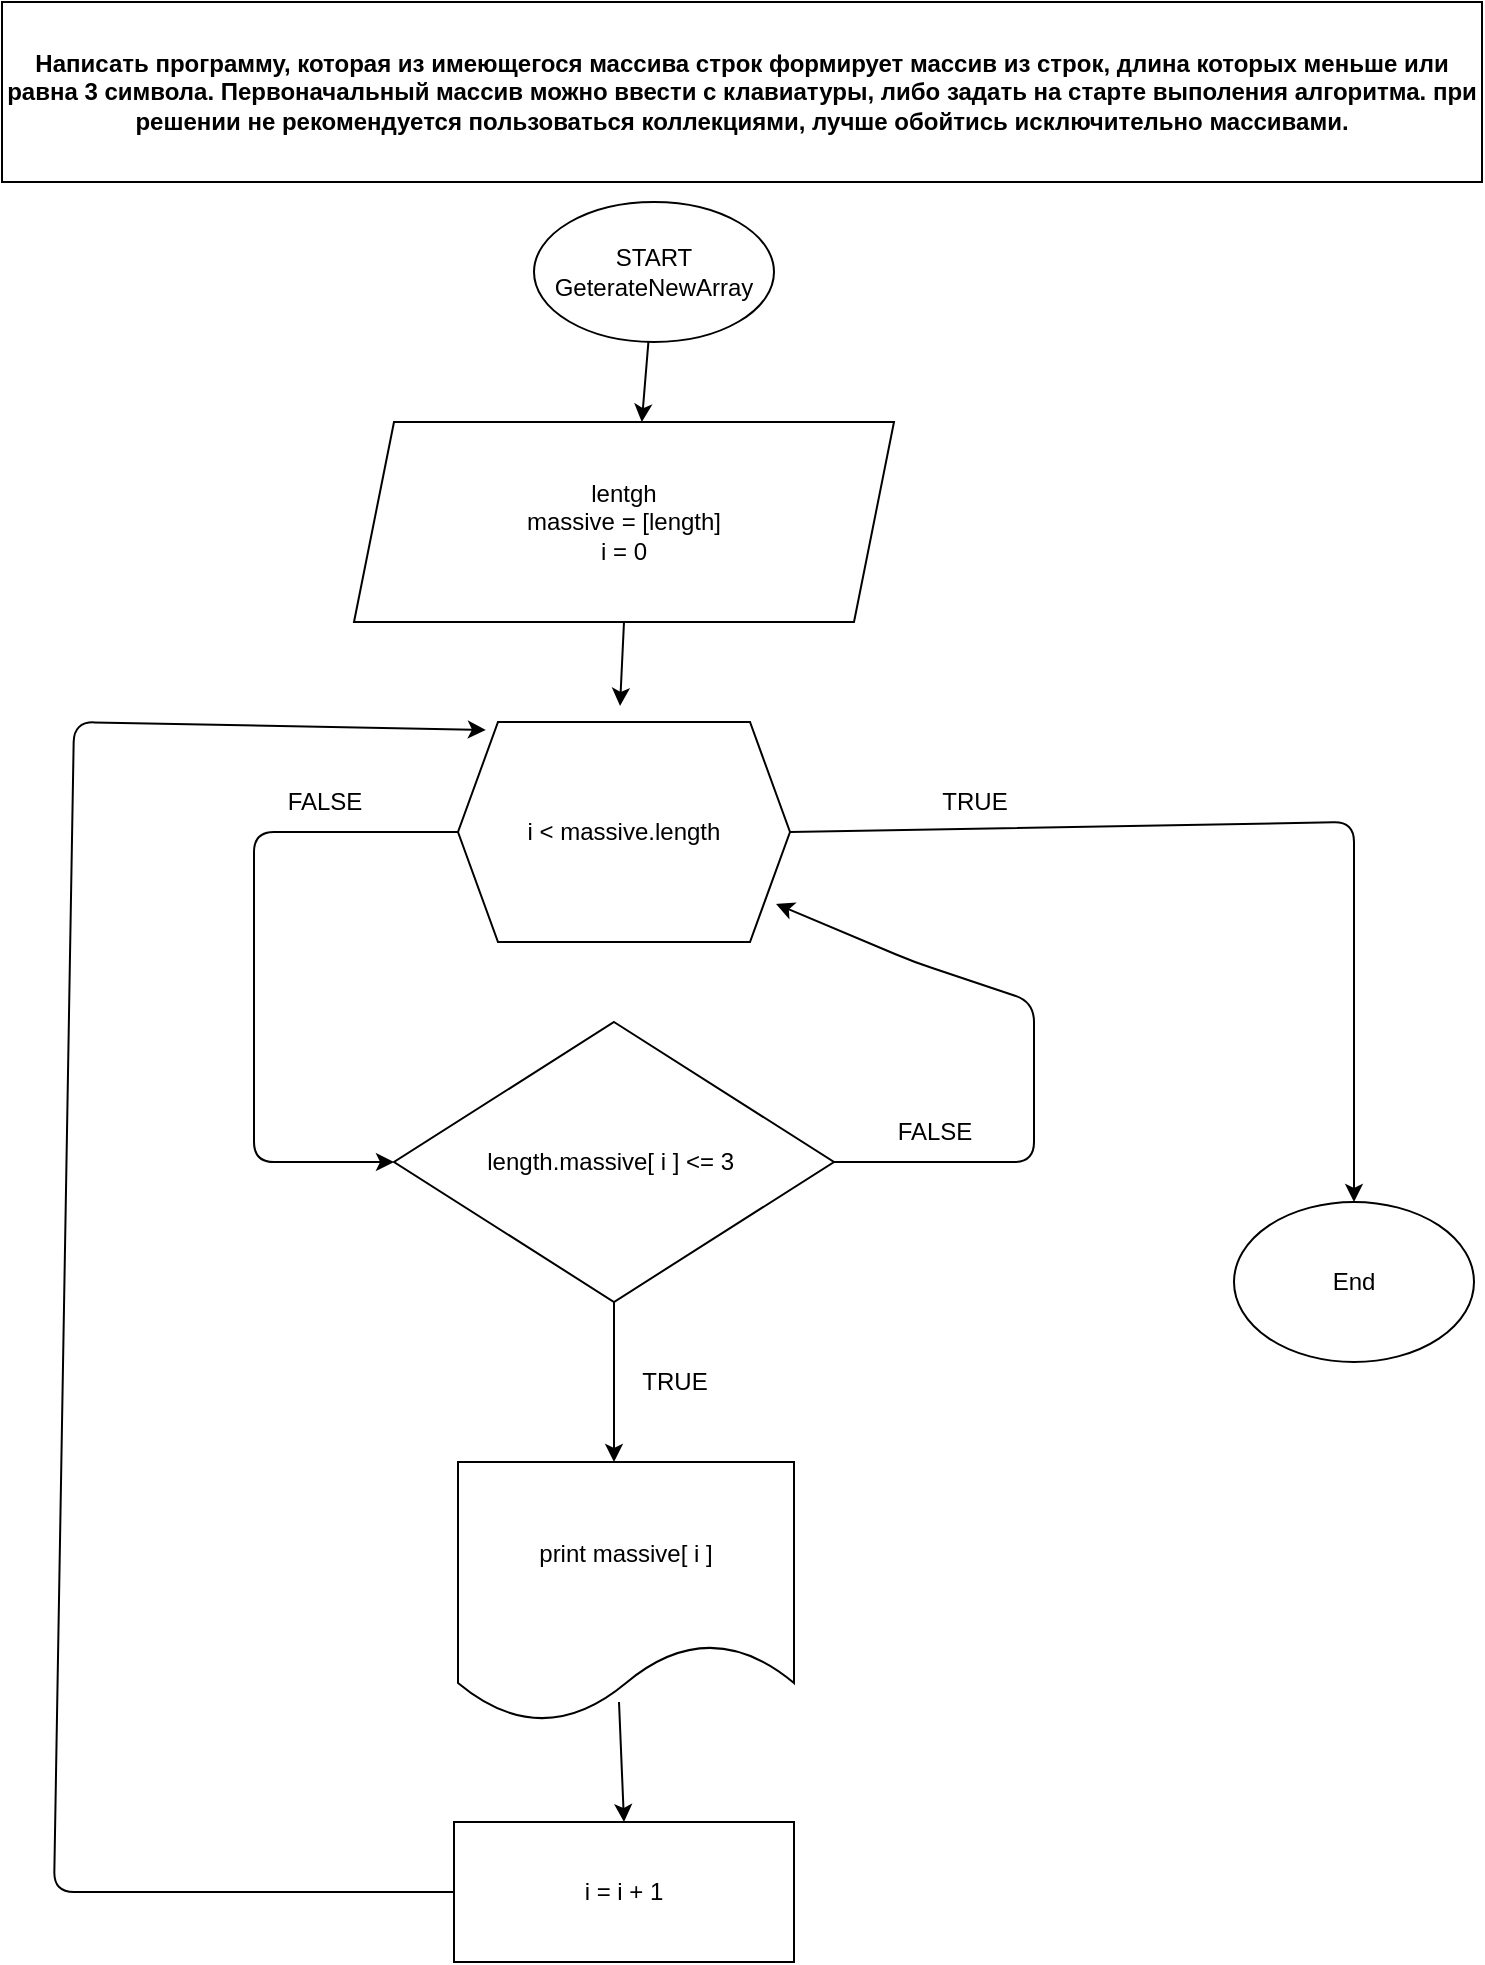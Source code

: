 <mxfile>
    <diagram id="qEhMFQczNosqDtj-h41S" name="Page-1">
        <mxGraphModel dx="1018" dy="362" grid="1" gridSize="10" guides="1" tooltips="1" connect="1" arrows="1" fold="1" page="1" pageScale="1" pageWidth="827" pageHeight="1169" math="0" shadow="0">
            <root>
                <mxCell id="0"/>
                <mxCell id="1" parent="0"/>
                <mxCell id="3" value="&lt;h4&gt;Написать программу, которая из имеющегося массива строк формирует массив из строк, длина которых меньше или равна 3 символа. Первоначальный массив можно ввести с клавиатуры, либо задать на старте выполения алгоритма. при решении не рекомендуется пользоваться коллекциями, лучше обойтись исключительно массивами.&lt;/h4&gt;" style="rounded=0;whiteSpace=wrap;html=1;" parent="1" vertex="1">
                    <mxGeometry x="44" y="30" width="740" height="90" as="geometry"/>
                </mxCell>
                <mxCell id="10" style="edgeStyle=none;html=1;entryX=0.533;entryY=0;entryDx=0;entryDy=0;entryPerimeter=0;" edge="1" parent="1" source="6" target="8">
                    <mxGeometry relative="1" as="geometry"/>
                </mxCell>
                <mxCell id="6" value="START GeterateNewArray" style="ellipse;whiteSpace=wrap;html=1;" vertex="1" parent="1">
                    <mxGeometry x="310" y="130" width="120" height="70" as="geometry"/>
                </mxCell>
                <mxCell id="16" style="edgeStyle=none;html=1;exitX=0.5;exitY=1;exitDx=0;exitDy=0;" edge="1" parent="1" source="8">
                    <mxGeometry relative="1" as="geometry">
                        <mxPoint x="353.002" y="381.952" as="targetPoint"/>
                    </mxGeometry>
                </mxCell>
                <mxCell id="8" value="lentgh&lt;br&gt;massive = [length]&lt;br&gt;i = 0" style="shape=parallelogram;perimeter=parallelogramPerimeter;whiteSpace=wrap;html=1;fixedSize=1;" vertex="1" parent="1">
                    <mxGeometry x="220" y="240" width="270" height="100" as="geometry"/>
                </mxCell>
                <mxCell id="17" style="edgeStyle=none;html=1;entryX=0;entryY=0.5;entryDx=0;entryDy=0;exitX=0;exitY=0.5;exitDx=0;exitDy=0;" edge="1" parent="1" source="29" target="12">
                    <mxGeometry relative="1" as="geometry">
                        <Array as="points">
                            <mxPoint x="170" y="445"/>
                            <mxPoint x="170" y="610"/>
                        </Array>
                        <mxPoint x="250" y="445" as="sourcePoint"/>
                    </mxGeometry>
                </mxCell>
                <mxCell id="19" style="edgeStyle=none;html=1;exitX=1;exitY=0.5;exitDx=0;exitDy=0;" edge="1" parent="1" source="29">
                    <mxGeometry relative="1" as="geometry">
                        <Array as="points">
                            <mxPoint x="720" y="440"/>
                        </Array>
                        <mxPoint x="447.963" y="443.676" as="sourcePoint"/>
                        <mxPoint x="720" y="630" as="targetPoint"/>
                    </mxGeometry>
                </mxCell>
                <mxCell id="21" style="edgeStyle=none;html=1;entryX=0.5;entryY=0;entryDx=0;entryDy=0;" edge="1" parent="1" source="12">
                    <mxGeometry relative="1" as="geometry">
                        <mxPoint x="350" y="760" as="targetPoint"/>
                    </mxGeometry>
                </mxCell>
                <mxCell id="23" style="edgeStyle=none;html=1;entryX=0.958;entryY=0.827;entryDx=0;entryDy=0;entryPerimeter=0;" edge="1" parent="1" source="12" target="29">
                    <mxGeometry relative="1" as="geometry">
                        <Array as="points">
                            <mxPoint x="560" y="610"/>
                            <mxPoint x="560" y="530"/>
                            <mxPoint x="500" y="510"/>
                        </Array>
                        <mxPoint x="410" y="471" as="targetPoint"/>
                    </mxGeometry>
                </mxCell>
                <mxCell id="12" value="length.massive[ i ] &amp;lt;= 3&amp;nbsp;" style="rhombus;whiteSpace=wrap;html=1;" vertex="1" parent="1">
                    <mxGeometry x="240" y="540" width="220" height="140" as="geometry"/>
                </mxCell>
                <mxCell id="27" style="edgeStyle=none;html=1;entryX=0.5;entryY=0;entryDx=0;entryDy=0;" edge="1" parent="1" target="14">
                    <mxGeometry relative="1" as="geometry">
                        <mxPoint x="352.5" y="880" as="sourcePoint"/>
                    </mxGeometry>
                </mxCell>
                <mxCell id="28" style="edgeStyle=none;html=1;entryX=0.084;entryY=0.036;entryDx=0;entryDy=0;entryPerimeter=0;" edge="1" parent="1" source="14" target="29">
                    <mxGeometry relative="1" as="geometry">
                        <Array as="points">
                            <mxPoint x="70" y="975"/>
                            <mxPoint x="80" y="390"/>
                        </Array>
                        <mxPoint x="300" y="412.5" as="targetPoint"/>
                    </mxGeometry>
                </mxCell>
                <mxCell id="14" value="i = i + 1" style="rounded=0;whiteSpace=wrap;html=1;" vertex="1" parent="1">
                    <mxGeometry x="270" y="940" width="170" height="70" as="geometry"/>
                </mxCell>
                <mxCell id="15" value="print massive[ i ]" style="shape=document;whiteSpace=wrap;html=1;boundedLbl=1;" vertex="1" parent="1">
                    <mxGeometry x="272" y="760" width="168" height="130" as="geometry"/>
                </mxCell>
                <mxCell id="18" value="FALSE" style="text;html=1;align=center;verticalAlign=middle;resizable=0;points=[];autosize=1;strokeColor=none;fillColor=none;" vertex="1" parent="1">
                    <mxGeometry x="180" y="420" width="50" height="20" as="geometry"/>
                </mxCell>
                <mxCell id="20" value="TRUE" style="text;html=1;align=center;verticalAlign=middle;resizable=0;points=[];autosize=1;strokeColor=none;fillColor=none;" vertex="1" parent="1">
                    <mxGeometry x="505" y="420" width="50" height="20" as="geometry"/>
                </mxCell>
                <mxCell id="22" value="TRUE" style="text;html=1;align=center;verticalAlign=middle;resizable=0;points=[];autosize=1;strokeColor=none;fillColor=none;" vertex="1" parent="1">
                    <mxGeometry x="355" y="710" width="50" height="20" as="geometry"/>
                </mxCell>
                <mxCell id="24" value="FALSE" style="text;html=1;align=center;verticalAlign=middle;resizable=0;points=[];autosize=1;strokeColor=none;fillColor=none;" vertex="1" parent="1">
                    <mxGeometry x="485" y="585" width="50" height="20" as="geometry"/>
                </mxCell>
                <mxCell id="29" value="&lt;span&gt;i &amp;lt; massive.length&lt;/span&gt;" style="shape=hexagon;perimeter=hexagonPerimeter2;whiteSpace=wrap;html=1;fixedSize=1;" vertex="1" parent="1">
                    <mxGeometry x="272" y="390" width="166" height="110" as="geometry"/>
                </mxCell>
                <mxCell id="30" value="End" style="ellipse;whiteSpace=wrap;html=1;" vertex="1" parent="1">
                    <mxGeometry x="660" y="630" width="120" height="80" as="geometry"/>
                </mxCell>
            </root>
        </mxGraphModel>
    </diagram>
</mxfile>